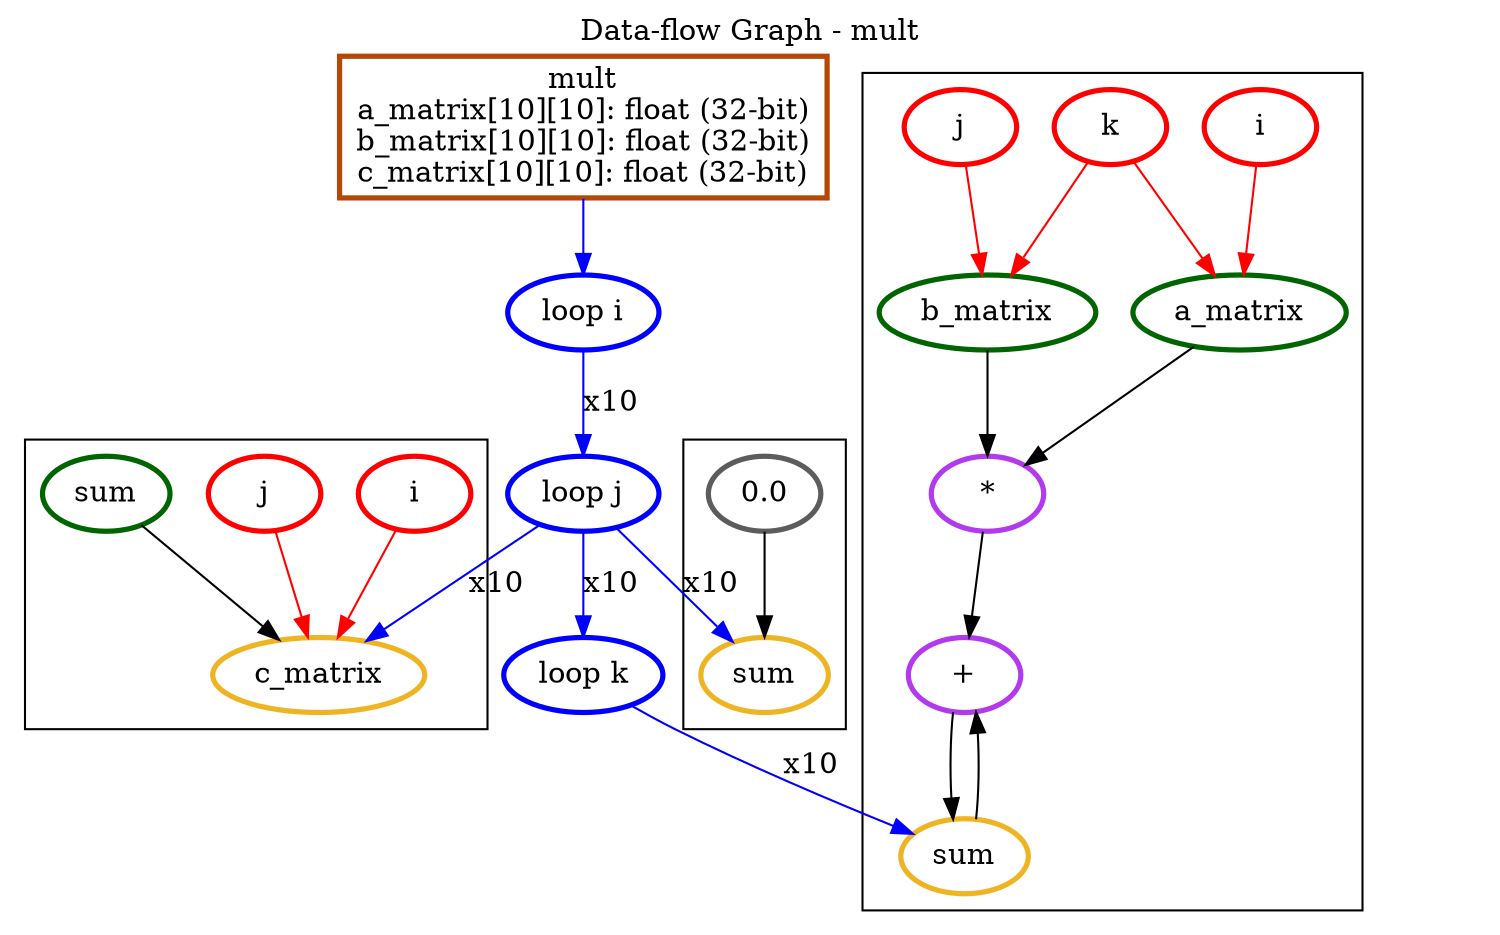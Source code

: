 Digraph G {
node [penwidth=2.5]
n1 [label="mult
a_matrix[10][10]: float (32-bit)
b_matrix[10][10]: float (32-bit)
c_matrix[10][10]: float (32-bit)
" color="#b54707"shape="box"]
subgraph cluster3{
n16 [label="c_matrix" color="goldenrod2"]
n17 [label="i" color="red"]
n18 [label="j" color="red"]
n19 [label="sum" color="darkgreen"]
}
subgraph cluster2{
n7 [label="+" color="darkorchid2"]
n8 [label="sum" color="goldenrod2"]
n9 [label="*" color="darkorchid2"]
n10 [label="a_matrix" color="darkgreen"]
n11 [label="i" color="red"]
n12 [label="k" color="red"]
n13 [label="b_matrix" color="darkgreen"]
n15 [label="j" color="red"]
}
subgraph cluster1{
n4 [label="sum" color="goldenrod2"]
n5 [label="0.0" color="gray36"]
}
subgraph cluster0{
}
n0 [label="" color="white"]
n1 [label="mult
a_matrix[10][10]: float (32-bit)
b_matrix[10][10]: float (32-bit)
c_matrix[10][10]: float (32-bit)
" color="#b54707"shape="box"]
n2 [label="loop i" color="blue1"]
n3 [label="loop j" color="blue1"]
n6 [label="loop k" color="blue1"]
n5 -> n4 [label="", color=black]
n11 -> n10 [label="", color=red]
n12 -> n10 [label="", color=red]
n12 -> n13 [label="", color=red]
n15 -> n13 [label="", color=red]
n10 -> n9 [label="", color=black]
n13 -> n9 [label="", color=black]
n9 -> n7 [label="", color=black]
n8 -> n7 [label="", color=black]
n7 -> n8 [label="", color=black]
n6 -> n8 [label="x10", color=blue]
n17 -> n16 [label="", color=red]
n18 -> n16 [label="", color=red]
n19 -> n16 [label="", color=black]
n3 -> n4 [label="x10", color=blue]
n3 -> n6 [label="x10", color=blue]
n3 -> n16 [label="x10", color=blue]
n2 -> n3 [label="x10", color=blue]
n1 -> n2 [label="", color=blue]
labelloc="t"
label="Data-flow Graph - mult"
}